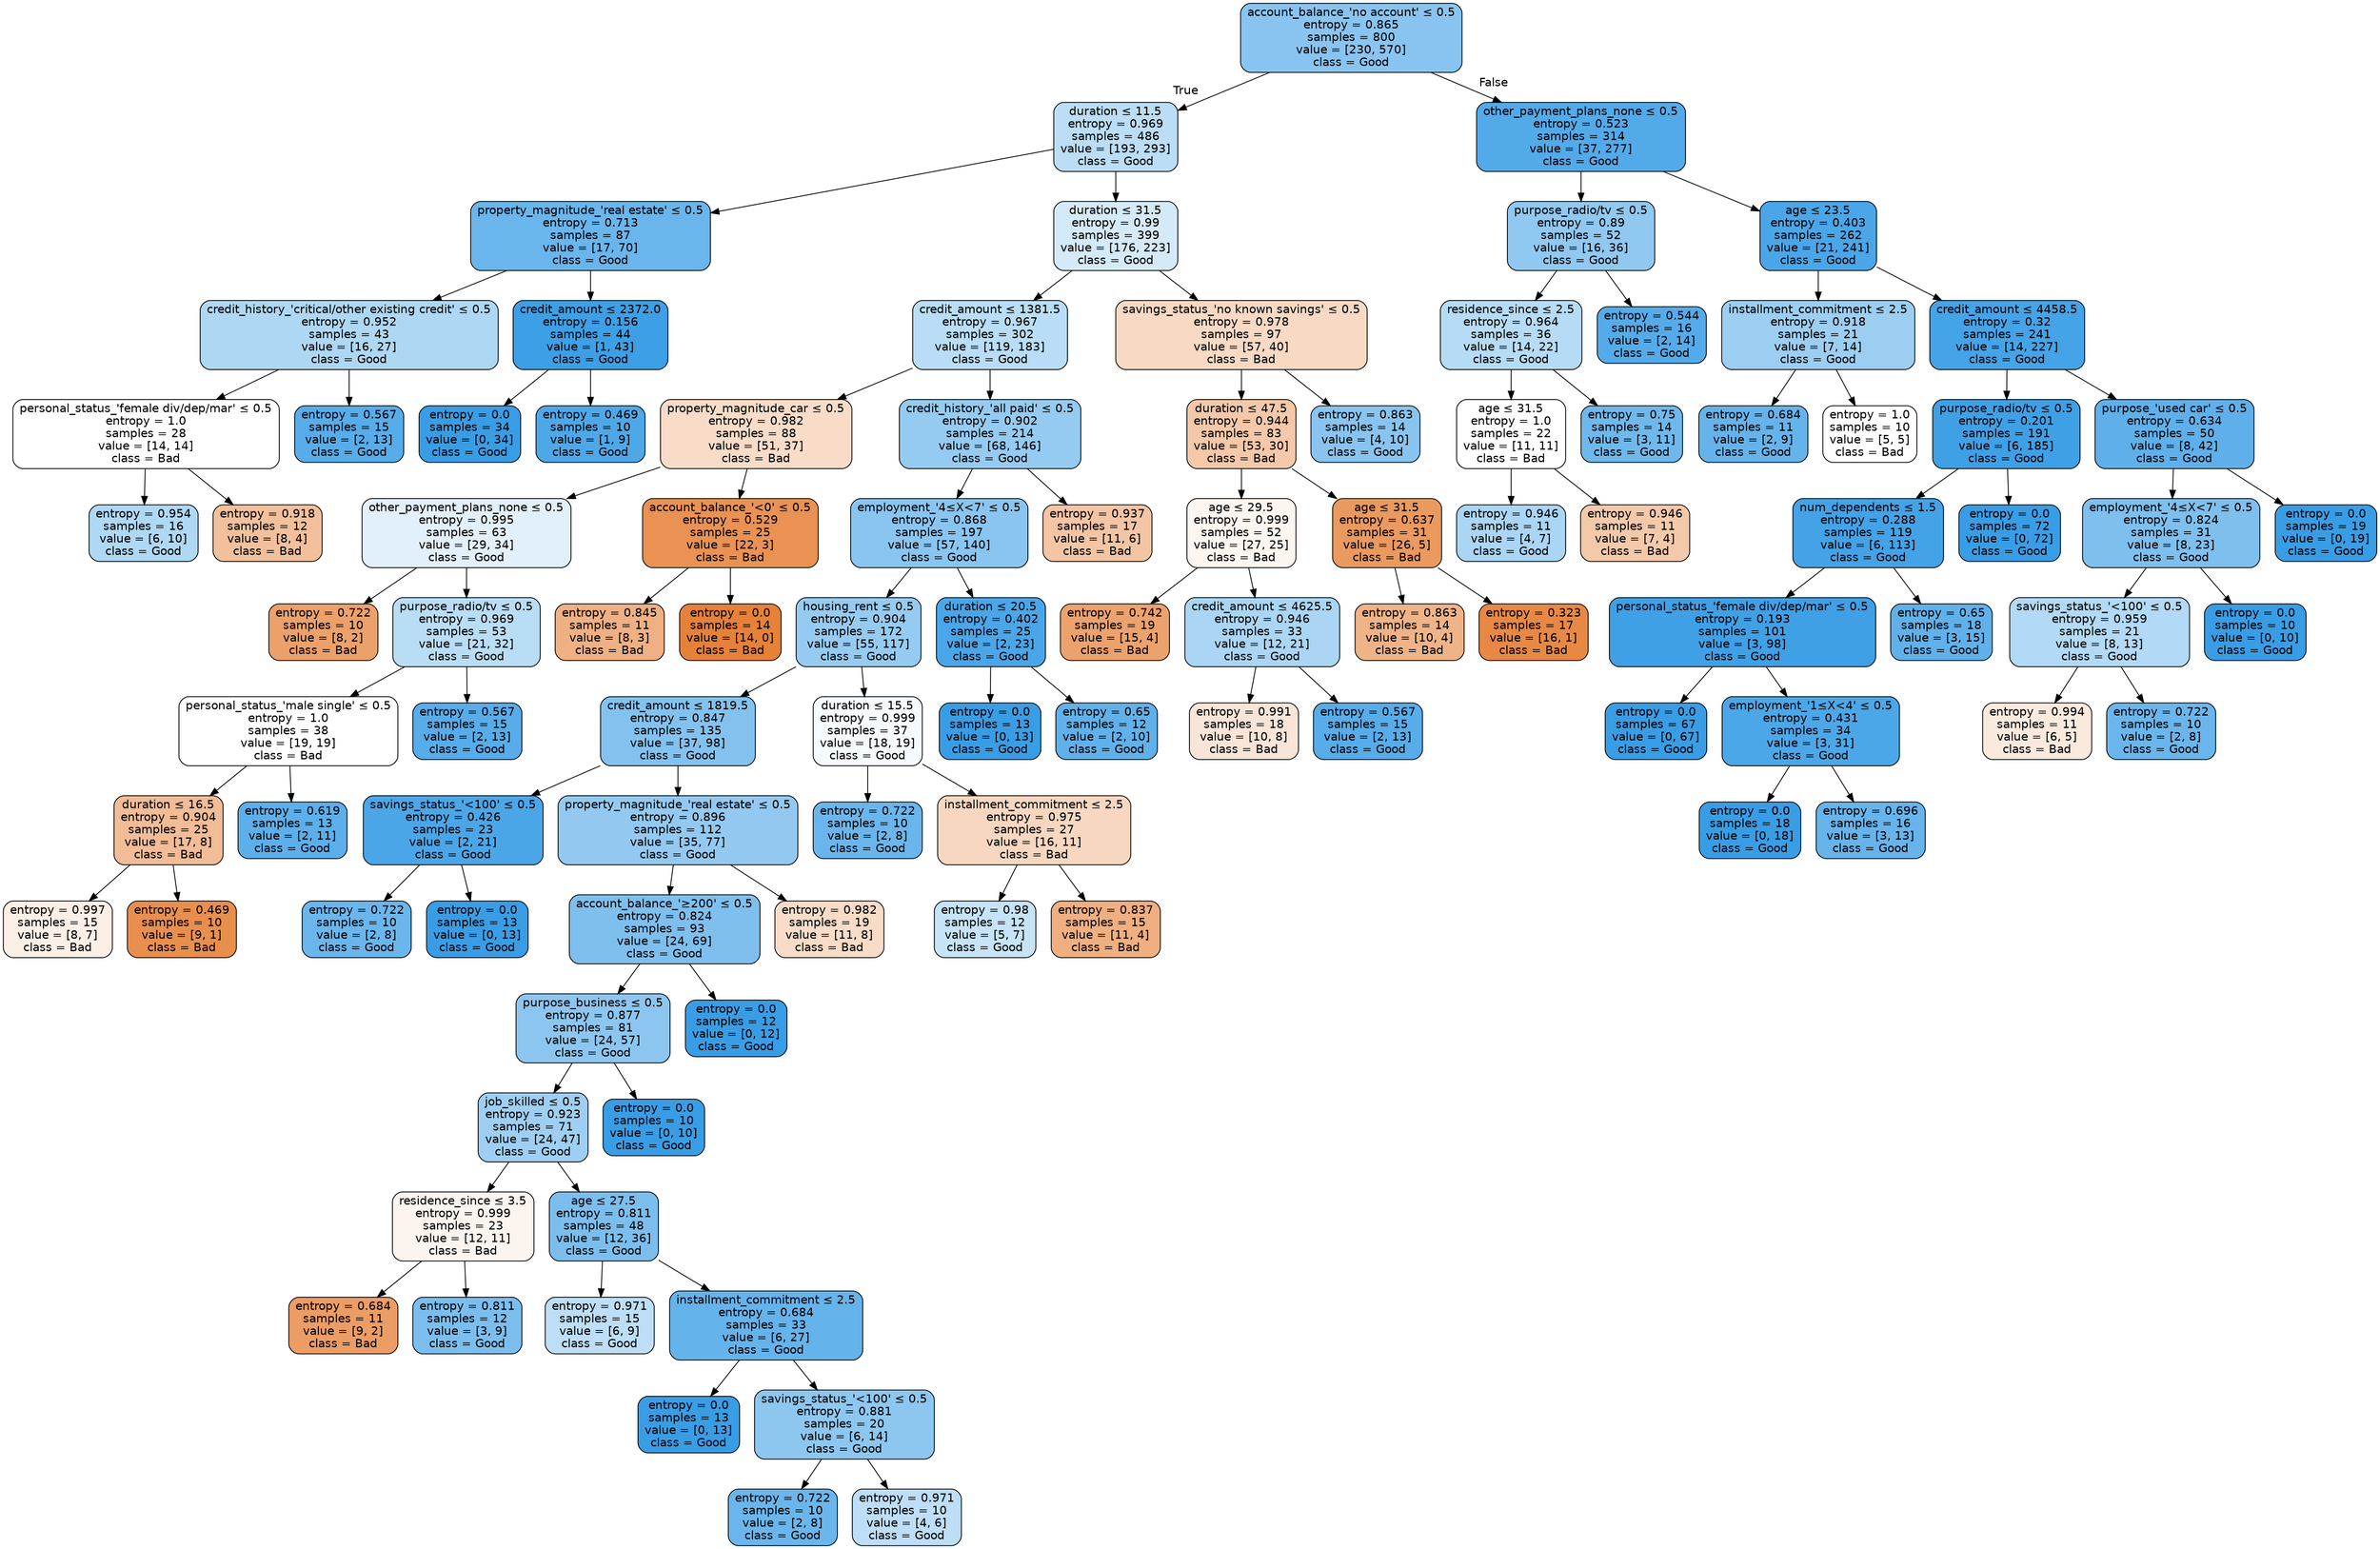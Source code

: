 digraph Tree {
node [shape=box, style="filled, rounded", color="black", fontname=helvetica] ;
edge [fontname=helvetica] ;
0 [label=<account_balance_'no account' &le; 0.5<br/>entropy = 0.865<br/>samples = 800<br/>value = [230, 570]<br/>class = Good>, fillcolor="#399de598"] ;
1 [label=<duration &le; 11.5<br/>entropy = 0.969<br/>samples = 486<br/>value = [193, 293]<br/>class = Good>, fillcolor="#399de557"] ;
0 -> 1 [labeldistance=2.5, labelangle=45, headlabel="True"] ;
2 [label=<property_magnitude_'real estate' &le; 0.5<br/>entropy = 0.713<br/>samples = 87<br/>value = [17, 70]<br/>class = Good>, fillcolor="#399de5c1"] ;
1 -> 2 ;
3 [label=<credit_history_'critical/other existing credit' &le; 0.5<br/>entropy = 0.952<br/>samples = 43<br/>value = [16, 27]<br/>class = Good>, fillcolor="#399de568"] ;
2 -> 3 ;
4 [label=<personal_status_'female div/dep/mar' &le; 0.5<br/>entropy = 1.0<br/>samples = 28<br/>value = [14, 14]<br/>class = Bad>, fillcolor="#e5813900"] ;
3 -> 4 ;
5 [label=<entropy = 0.954<br/>samples = 16<br/>value = [6, 10]<br/>class = Good>, fillcolor="#399de566"] ;
4 -> 5 ;
6 [label=<entropy = 0.918<br/>samples = 12<br/>value = [8, 4]<br/>class = Bad>, fillcolor="#e581397f"] ;
4 -> 6 ;
7 [label=<entropy = 0.567<br/>samples = 15<br/>value = [2, 13]<br/>class = Good>, fillcolor="#399de5d8"] ;
3 -> 7 ;
8 [label=<credit_amount &le; 2372.0<br/>entropy = 0.156<br/>samples = 44<br/>value = [1, 43]<br/>class = Good>, fillcolor="#399de5f9"] ;
2 -> 8 ;
9 [label=<entropy = 0.0<br/>samples = 34<br/>value = [0, 34]<br/>class = Good>, fillcolor="#399de5ff"] ;
8 -> 9 ;
10 [label=<entropy = 0.469<br/>samples = 10<br/>value = [1, 9]<br/>class = Good>, fillcolor="#399de5e3"] ;
8 -> 10 ;
11 [label=<duration &le; 31.5<br/>entropy = 0.99<br/>samples = 399<br/>value = [176, 223]<br/>class = Good>, fillcolor="#399de536"] ;
1 -> 11 ;
12 [label=<credit_amount &le; 1381.5<br/>entropy = 0.967<br/>samples = 302<br/>value = [119, 183]<br/>class = Good>, fillcolor="#399de559"] ;
11 -> 12 ;
13 [label=<property_magnitude_car &le; 0.5<br/>entropy = 0.982<br/>samples = 88<br/>value = [51, 37]<br/>class = Bad>, fillcolor="#e5813946"] ;
12 -> 13 ;
14 [label=<other_payment_plans_none &le; 0.5<br/>entropy = 0.995<br/>samples = 63<br/>value = [29, 34]<br/>class = Good>, fillcolor="#399de525"] ;
13 -> 14 ;
15 [label=<entropy = 0.722<br/>samples = 10<br/>value = [8, 2]<br/>class = Bad>, fillcolor="#e58139bf"] ;
14 -> 15 ;
16 [label=<purpose_radio/tv &le; 0.5<br/>entropy = 0.969<br/>samples = 53<br/>value = [21, 32]<br/>class = Good>, fillcolor="#399de558"] ;
14 -> 16 ;
17 [label=<personal_status_'male single' &le; 0.5<br/>entropy = 1.0<br/>samples = 38<br/>value = [19, 19]<br/>class = Bad>, fillcolor="#e5813900"] ;
16 -> 17 ;
18 [label=<duration &le; 16.5<br/>entropy = 0.904<br/>samples = 25<br/>value = [17, 8]<br/>class = Bad>, fillcolor="#e5813987"] ;
17 -> 18 ;
19 [label=<entropy = 0.997<br/>samples = 15<br/>value = [8, 7]<br/>class = Bad>, fillcolor="#e5813920"] ;
18 -> 19 ;
20 [label=<entropy = 0.469<br/>samples = 10<br/>value = [9, 1]<br/>class = Bad>, fillcolor="#e58139e3"] ;
18 -> 20 ;
21 [label=<entropy = 0.619<br/>samples = 13<br/>value = [2, 11]<br/>class = Good>, fillcolor="#399de5d1"] ;
17 -> 21 ;
22 [label=<entropy = 0.567<br/>samples = 15<br/>value = [2, 13]<br/>class = Good>, fillcolor="#399de5d8"] ;
16 -> 22 ;
23 [label=<account_balance_'&lt;0' &le; 0.5<br/>entropy = 0.529<br/>samples = 25<br/>value = [22, 3]<br/>class = Bad>, fillcolor="#e58139dc"] ;
13 -> 23 ;
24 [label=<entropy = 0.845<br/>samples = 11<br/>value = [8, 3]<br/>class = Bad>, fillcolor="#e581399f"] ;
23 -> 24 ;
25 [label=<entropy = 0.0<br/>samples = 14<br/>value = [14, 0]<br/>class = Bad>, fillcolor="#e58139ff"] ;
23 -> 25 ;
26 [label=<credit_history_'all paid' &le; 0.5<br/>entropy = 0.902<br/>samples = 214<br/>value = [68, 146]<br/>class = Good>, fillcolor="#399de588"] ;
12 -> 26 ;
27 [label=<employment_'4&le;X&lt;7' &le; 0.5<br/>entropy = 0.868<br/>samples = 197<br/>value = [57, 140]<br/>class = Good>, fillcolor="#399de597"] ;
26 -> 27 ;
28 [label=<housing_rent &le; 0.5<br/>entropy = 0.904<br/>samples = 172<br/>value = [55, 117]<br/>class = Good>, fillcolor="#399de587"] ;
27 -> 28 ;
29 [label=<credit_amount &le; 1819.5<br/>entropy = 0.847<br/>samples = 135<br/>value = [37, 98]<br/>class = Good>, fillcolor="#399de59f"] ;
28 -> 29 ;
30 [label=<savings_status_'&lt;100' &le; 0.5<br/>entropy = 0.426<br/>samples = 23<br/>value = [2, 21]<br/>class = Good>, fillcolor="#399de5e7"] ;
29 -> 30 ;
31 [label=<entropy = 0.722<br/>samples = 10<br/>value = [2, 8]<br/>class = Good>, fillcolor="#399de5bf"] ;
30 -> 31 ;
32 [label=<entropy = 0.0<br/>samples = 13<br/>value = [0, 13]<br/>class = Good>, fillcolor="#399de5ff"] ;
30 -> 32 ;
33 [label=<property_magnitude_'real estate' &le; 0.5<br/>entropy = 0.896<br/>samples = 112<br/>value = [35, 77]<br/>class = Good>, fillcolor="#399de58b"] ;
29 -> 33 ;
34 [label=<account_balance_'&ge;200' &le; 0.5<br/>entropy = 0.824<br/>samples = 93<br/>value = [24, 69]<br/>class = Good>, fillcolor="#399de5a6"] ;
33 -> 34 ;
35 [label=<purpose_business &le; 0.5<br/>entropy = 0.877<br/>samples = 81<br/>value = [24, 57]<br/>class = Good>, fillcolor="#399de594"] ;
34 -> 35 ;
36 [label=<job_skilled &le; 0.5<br/>entropy = 0.923<br/>samples = 71<br/>value = [24, 47]<br/>class = Good>, fillcolor="#399de57d"] ;
35 -> 36 ;
37 [label=<residence_since &le; 3.5<br/>entropy = 0.999<br/>samples = 23<br/>value = [12, 11]<br/>class = Bad>, fillcolor="#e5813915"] ;
36 -> 37 ;
38 [label=<entropy = 0.684<br/>samples = 11<br/>value = [9, 2]<br/>class = Bad>, fillcolor="#e58139c6"] ;
37 -> 38 ;
39 [label=<entropy = 0.811<br/>samples = 12<br/>value = [3, 9]<br/>class = Good>, fillcolor="#399de5aa"] ;
37 -> 39 ;
40 [label=<age &le; 27.5<br/>entropy = 0.811<br/>samples = 48<br/>value = [12, 36]<br/>class = Good>, fillcolor="#399de5aa"] ;
36 -> 40 ;
41 [label=<entropy = 0.971<br/>samples = 15<br/>value = [6, 9]<br/>class = Good>, fillcolor="#399de555"] ;
40 -> 41 ;
42 [label=<installment_commitment &le; 2.5<br/>entropy = 0.684<br/>samples = 33<br/>value = [6, 27]<br/>class = Good>, fillcolor="#399de5c6"] ;
40 -> 42 ;
43 [label=<entropy = 0.0<br/>samples = 13<br/>value = [0, 13]<br/>class = Good>, fillcolor="#399de5ff"] ;
42 -> 43 ;
44 [label=<savings_status_'&lt;100' &le; 0.5<br/>entropy = 0.881<br/>samples = 20<br/>value = [6, 14]<br/>class = Good>, fillcolor="#399de592"] ;
42 -> 44 ;
45 [label=<entropy = 0.722<br/>samples = 10<br/>value = [2, 8]<br/>class = Good>, fillcolor="#399de5bf"] ;
44 -> 45 ;
46 [label=<entropy = 0.971<br/>samples = 10<br/>value = [4, 6]<br/>class = Good>, fillcolor="#399de555"] ;
44 -> 46 ;
47 [label=<entropy = 0.0<br/>samples = 10<br/>value = [0, 10]<br/>class = Good>, fillcolor="#399de5ff"] ;
35 -> 47 ;
48 [label=<entropy = 0.0<br/>samples = 12<br/>value = [0, 12]<br/>class = Good>, fillcolor="#399de5ff"] ;
34 -> 48 ;
49 [label=<entropy = 0.982<br/>samples = 19<br/>value = [11, 8]<br/>class = Bad>, fillcolor="#e5813946"] ;
33 -> 49 ;
50 [label=<duration &le; 15.5<br/>entropy = 0.999<br/>samples = 37<br/>value = [18, 19]<br/>class = Good>, fillcolor="#399de50d"] ;
28 -> 50 ;
51 [label=<entropy = 0.722<br/>samples = 10<br/>value = [2, 8]<br/>class = Good>, fillcolor="#399de5bf"] ;
50 -> 51 ;
52 [label=<installment_commitment &le; 2.5<br/>entropy = 0.975<br/>samples = 27<br/>value = [16, 11]<br/>class = Bad>, fillcolor="#e5813950"] ;
50 -> 52 ;
53 [label=<entropy = 0.98<br/>samples = 12<br/>value = [5, 7]<br/>class = Good>, fillcolor="#399de549"] ;
52 -> 53 ;
54 [label=<entropy = 0.837<br/>samples = 15<br/>value = [11, 4]<br/>class = Bad>, fillcolor="#e58139a2"] ;
52 -> 54 ;
55 [label=<duration &le; 20.5<br/>entropy = 0.402<br/>samples = 25<br/>value = [2, 23]<br/>class = Good>, fillcolor="#399de5e9"] ;
27 -> 55 ;
56 [label=<entropy = 0.0<br/>samples = 13<br/>value = [0, 13]<br/>class = Good>, fillcolor="#399de5ff"] ;
55 -> 56 ;
57 [label=<entropy = 0.65<br/>samples = 12<br/>value = [2, 10]<br/>class = Good>, fillcolor="#399de5cc"] ;
55 -> 57 ;
58 [label=<entropy = 0.937<br/>samples = 17<br/>value = [11, 6]<br/>class = Bad>, fillcolor="#e5813974"] ;
26 -> 58 ;
59 [label=<savings_status_'no known savings' &le; 0.5<br/>entropy = 0.978<br/>samples = 97<br/>value = [57, 40]<br/>class = Bad>, fillcolor="#e581394c"] ;
11 -> 59 ;
60 [label=<duration &le; 47.5<br/>entropy = 0.944<br/>samples = 83<br/>value = [53, 30]<br/>class = Bad>, fillcolor="#e581396f"] ;
59 -> 60 ;
61 [label=<age &le; 29.5<br/>entropy = 0.999<br/>samples = 52<br/>value = [27, 25]<br/>class = Bad>, fillcolor="#e5813913"] ;
60 -> 61 ;
62 [label=<entropy = 0.742<br/>samples = 19<br/>value = [15, 4]<br/>class = Bad>, fillcolor="#e58139bb"] ;
61 -> 62 ;
63 [label=<credit_amount &le; 4625.5<br/>entropy = 0.946<br/>samples = 33<br/>value = [12, 21]<br/>class = Good>, fillcolor="#399de56d"] ;
61 -> 63 ;
64 [label=<entropy = 0.991<br/>samples = 18<br/>value = [10, 8]<br/>class = Bad>, fillcolor="#e5813933"] ;
63 -> 64 ;
65 [label=<entropy = 0.567<br/>samples = 15<br/>value = [2, 13]<br/>class = Good>, fillcolor="#399de5d8"] ;
63 -> 65 ;
66 [label=<age &le; 31.5<br/>entropy = 0.637<br/>samples = 31<br/>value = [26, 5]<br/>class = Bad>, fillcolor="#e58139ce"] ;
60 -> 66 ;
67 [label=<entropy = 0.863<br/>samples = 14<br/>value = [10, 4]<br/>class = Bad>, fillcolor="#e5813999"] ;
66 -> 67 ;
68 [label=<entropy = 0.323<br/>samples = 17<br/>value = [16, 1]<br/>class = Bad>, fillcolor="#e58139ef"] ;
66 -> 68 ;
69 [label=<entropy = 0.863<br/>samples = 14<br/>value = [4, 10]<br/>class = Good>, fillcolor="#399de599"] ;
59 -> 69 ;
70 [label=<other_payment_plans_none &le; 0.5<br/>entropy = 0.523<br/>samples = 314<br/>value = [37, 277]<br/>class = Good>, fillcolor="#399de5dd"] ;
0 -> 70 [labeldistance=2.5, labelangle=-45, headlabel="False"] ;
71 [label=<purpose_radio/tv &le; 0.5<br/>entropy = 0.89<br/>samples = 52<br/>value = [16, 36]<br/>class = Good>, fillcolor="#399de58e"] ;
70 -> 71 ;
72 [label=<residence_since &le; 2.5<br/>entropy = 0.964<br/>samples = 36<br/>value = [14, 22]<br/>class = Good>, fillcolor="#399de55d"] ;
71 -> 72 ;
73 [label=<age &le; 31.5<br/>entropy = 1.0<br/>samples = 22<br/>value = [11, 11]<br/>class = Bad>, fillcolor="#e5813900"] ;
72 -> 73 ;
74 [label=<entropy = 0.946<br/>samples = 11<br/>value = [4, 7]<br/>class = Good>, fillcolor="#399de56d"] ;
73 -> 74 ;
75 [label=<entropy = 0.946<br/>samples = 11<br/>value = [7, 4]<br/>class = Bad>, fillcolor="#e581396d"] ;
73 -> 75 ;
76 [label=<entropy = 0.75<br/>samples = 14<br/>value = [3, 11]<br/>class = Good>, fillcolor="#399de5b9"] ;
72 -> 76 ;
77 [label=<entropy = 0.544<br/>samples = 16<br/>value = [2, 14]<br/>class = Good>, fillcolor="#399de5db"] ;
71 -> 77 ;
78 [label=<age &le; 23.5<br/>entropy = 0.403<br/>samples = 262<br/>value = [21, 241]<br/>class = Good>, fillcolor="#399de5e9"] ;
70 -> 78 ;
79 [label=<installment_commitment &le; 2.5<br/>entropy = 0.918<br/>samples = 21<br/>value = [7, 14]<br/>class = Good>, fillcolor="#399de57f"] ;
78 -> 79 ;
80 [label=<entropy = 0.684<br/>samples = 11<br/>value = [2, 9]<br/>class = Good>, fillcolor="#399de5c6"] ;
79 -> 80 ;
81 [label=<entropy = 1.0<br/>samples = 10<br/>value = [5, 5]<br/>class = Bad>, fillcolor="#e5813900"] ;
79 -> 81 ;
82 [label=<credit_amount &le; 4458.5<br/>entropy = 0.32<br/>samples = 241<br/>value = [14, 227]<br/>class = Good>, fillcolor="#399de5ef"] ;
78 -> 82 ;
83 [label=<purpose_radio/tv &le; 0.5<br/>entropy = 0.201<br/>samples = 191<br/>value = [6, 185]<br/>class = Good>, fillcolor="#399de5f7"] ;
82 -> 83 ;
84 [label=<num_dependents &le; 1.5<br/>entropy = 0.288<br/>samples = 119<br/>value = [6, 113]<br/>class = Good>, fillcolor="#399de5f1"] ;
83 -> 84 ;
85 [label=<personal_status_'female div/dep/mar' &le; 0.5<br/>entropy = 0.193<br/>samples = 101<br/>value = [3, 98]<br/>class = Good>, fillcolor="#399de5f7"] ;
84 -> 85 ;
86 [label=<entropy = 0.0<br/>samples = 67<br/>value = [0, 67]<br/>class = Good>, fillcolor="#399de5ff"] ;
85 -> 86 ;
87 [label=<employment_'1&le;X&lt;4' &le; 0.5<br/>entropy = 0.431<br/>samples = 34<br/>value = [3, 31]<br/>class = Good>, fillcolor="#399de5e6"] ;
85 -> 87 ;
88 [label=<entropy = 0.0<br/>samples = 18<br/>value = [0, 18]<br/>class = Good>, fillcolor="#399de5ff"] ;
87 -> 88 ;
89 [label=<entropy = 0.696<br/>samples = 16<br/>value = [3, 13]<br/>class = Good>, fillcolor="#399de5c4"] ;
87 -> 89 ;
90 [label=<entropy = 0.65<br/>samples = 18<br/>value = [3, 15]<br/>class = Good>, fillcolor="#399de5cc"] ;
84 -> 90 ;
91 [label=<entropy = 0.0<br/>samples = 72<br/>value = [0, 72]<br/>class = Good>, fillcolor="#399de5ff"] ;
83 -> 91 ;
92 [label=<purpose_'used car' &le; 0.5<br/>entropy = 0.634<br/>samples = 50<br/>value = [8, 42]<br/>class = Good>, fillcolor="#399de5ce"] ;
82 -> 92 ;
93 [label=<employment_'4&le;X&lt;7' &le; 0.5<br/>entropy = 0.824<br/>samples = 31<br/>value = [8, 23]<br/>class = Good>, fillcolor="#399de5a6"] ;
92 -> 93 ;
94 [label=<savings_status_'&lt;100' &le; 0.5<br/>entropy = 0.959<br/>samples = 21<br/>value = [8, 13]<br/>class = Good>, fillcolor="#399de562"] ;
93 -> 94 ;
95 [label=<entropy = 0.994<br/>samples = 11<br/>value = [6, 5]<br/>class = Bad>, fillcolor="#e581392a"] ;
94 -> 95 ;
96 [label=<entropy = 0.722<br/>samples = 10<br/>value = [2, 8]<br/>class = Good>, fillcolor="#399de5bf"] ;
94 -> 96 ;
97 [label=<entropy = 0.0<br/>samples = 10<br/>value = [0, 10]<br/>class = Good>, fillcolor="#399de5ff"] ;
93 -> 97 ;
98 [label=<entropy = 0.0<br/>samples = 19<br/>value = [0, 19]<br/>class = Good>, fillcolor="#399de5ff"] ;
92 -> 98 ;
}